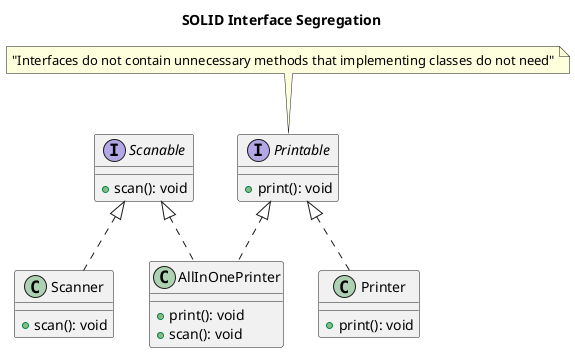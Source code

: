 @startuml

title SOLID Interface Segregation

interface Printable {
  + print(): void
}

interface Scanable {
  + scan(): void
}

class Printer implements Printable {
  + print(): void
}

class Scanner implements Scanable {
  + scan(): void
}

class AllInOnePrinter implements Printable, Scanable {
  + print(): void
  + scan(): void
}

note top of Printable
"Interfaces do not contain unnecessary methods that implementing classes do not need"
end note

@enduml